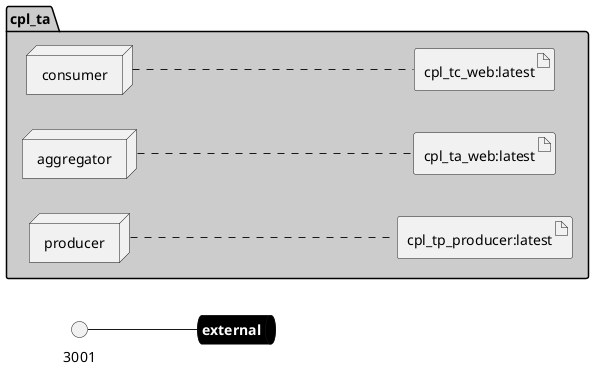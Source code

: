@startuml

left to right direction


queue external #black [
    <b><color:white>external</color></b>
]
    
interface 3001
3001 -- external
    





package "cpl_ta" #cccccc {

node "consumer" as consumerService
node "aggregator" as aggregatorService
node "producer" as producerService


        artifact "cpl_tc_web:latest" as cpl_tc_weblatestimage
    
        artifact "cpl_ta_web:latest" as cpl_ta_weblatestimage
    
        artifact "cpl_tp_producer:latest" as cpl_tp_producerlatestimage
    
}
consumerService .... cpl_tc_weblatestimage
aggregatorService .... cpl_ta_weblatestimage
producerService .... cpl_tp_producerlatestimage


@enduml
